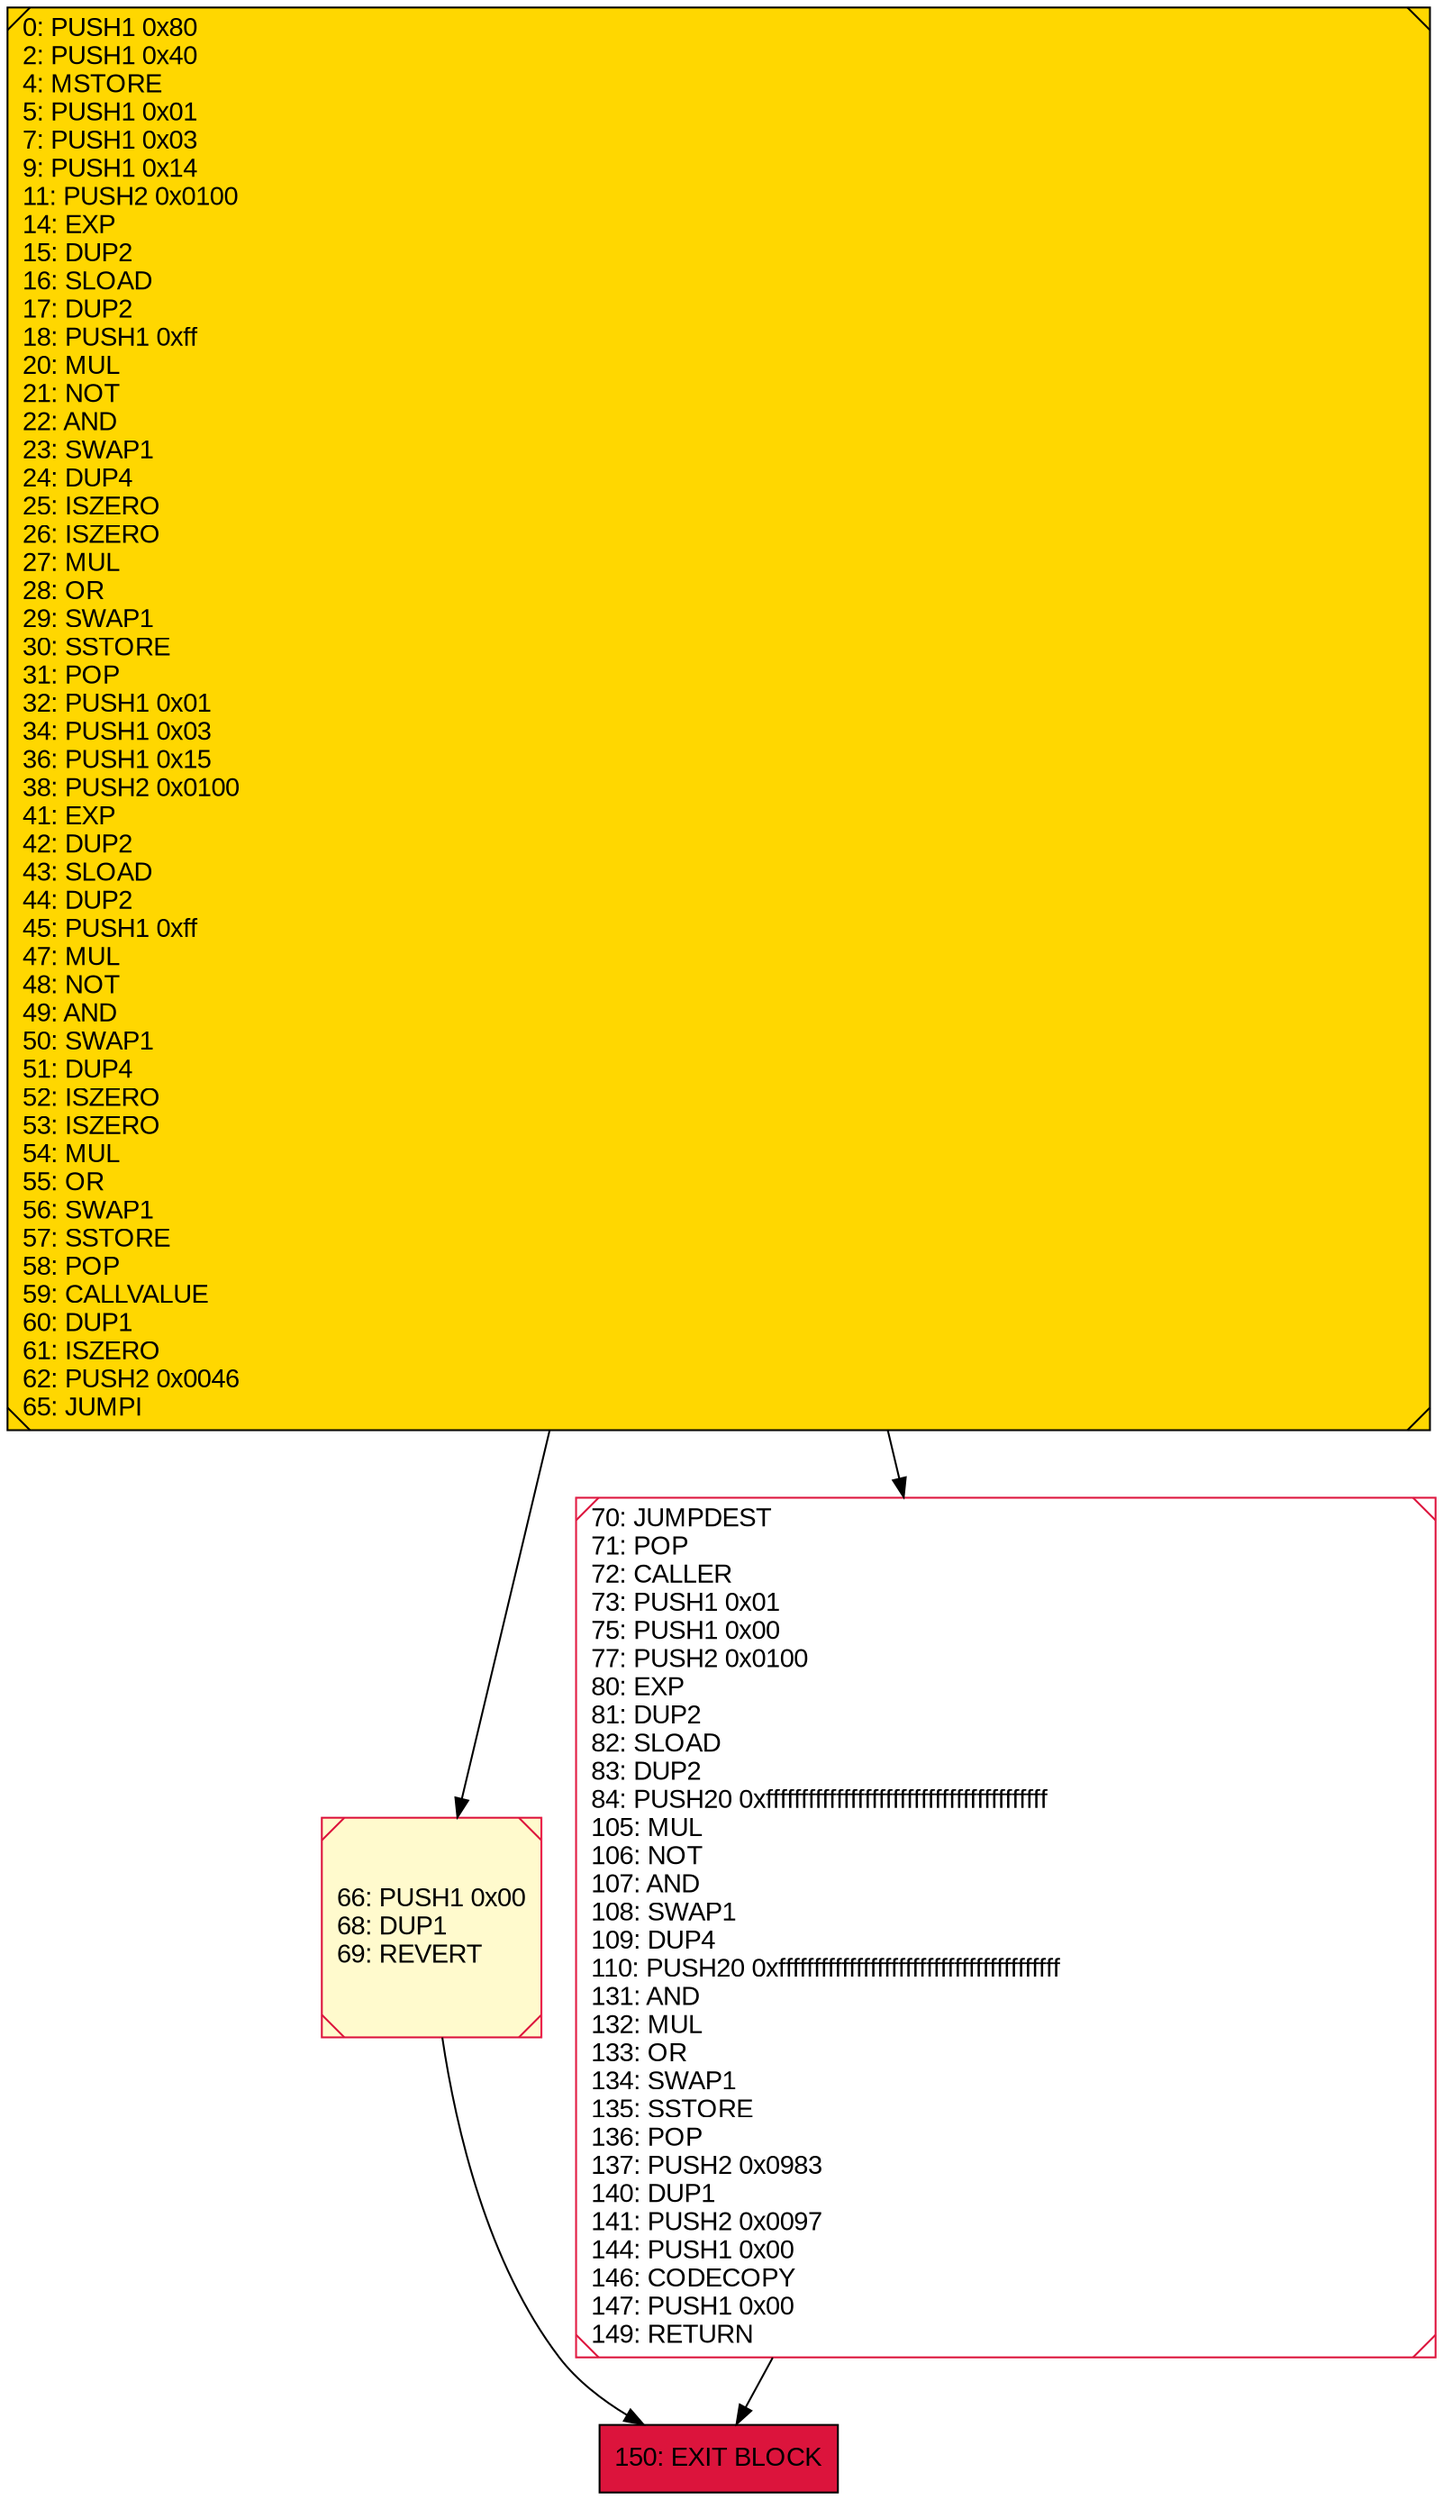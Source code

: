 digraph G {
bgcolor=transparent rankdir=UD;
node [shape=box style=filled color=black fillcolor=white fontname=arial fontcolor=black];
66 [label="66: PUSH1 0x00\l68: DUP1\l69: REVERT\l" fillcolor=lemonchiffon shape=Msquare color=crimson ];
150 [label="150: EXIT BLOCK\l" fillcolor=crimson ];
0 [label="0: PUSH1 0x80\l2: PUSH1 0x40\l4: MSTORE\l5: PUSH1 0x01\l7: PUSH1 0x03\l9: PUSH1 0x14\l11: PUSH2 0x0100\l14: EXP\l15: DUP2\l16: SLOAD\l17: DUP2\l18: PUSH1 0xff\l20: MUL\l21: NOT\l22: AND\l23: SWAP1\l24: DUP4\l25: ISZERO\l26: ISZERO\l27: MUL\l28: OR\l29: SWAP1\l30: SSTORE\l31: POP\l32: PUSH1 0x01\l34: PUSH1 0x03\l36: PUSH1 0x15\l38: PUSH2 0x0100\l41: EXP\l42: DUP2\l43: SLOAD\l44: DUP2\l45: PUSH1 0xff\l47: MUL\l48: NOT\l49: AND\l50: SWAP1\l51: DUP4\l52: ISZERO\l53: ISZERO\l54: MUL\l55: OR\l56: SWAP1\l57: SSTORE\l58: POP\l59: CALLVALUE\l60: DUP1\l61: ISZERO\l62: PUSH2 0x0046\l65: JUMPI\l" fillcolor=lemonchiffon shape=Msquare fillcolor=gold ];
70 [label="70: JUMPDEST\l71: POP\l72: CALLER\l73: PUSH1 0x01\l75: PUSH1 0x00\l77: PUSH2 0x0100\l80: EXP\l81: DUP2\l82: SLOAD\l83: DUP2\l84: PUSH20 0xffffffffffffffffffffffffffffffffffffffff\l105: MUL\l106: NOT\l107: AND\l108: SWAP1\l109: DUP4\l110: PUSH20 0xffffffffffffffffffffffffffffffffffffffff\l131: AND\l132: MUL\l133: OR\l134: SWAP1\l135: SSTORE\l136: POP\l137: PUSH2 0x0983\l140: DUP1\l141: PUSH2 0x0097\l144: PUSH1 0x00\l146: CODECOPY\l147: PUSH1 0x00\l149: RETURN\l" shape=Msquare color=crimson ];
0 -> 66;
66 -> 150;
0 -> 70;
70 -> 150;
}